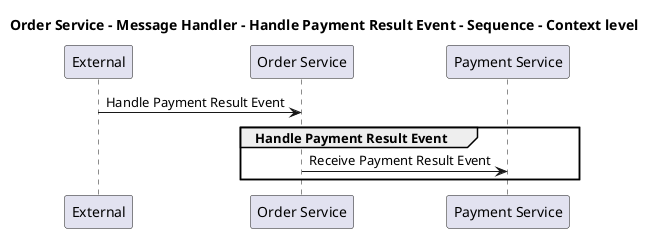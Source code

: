 @startuml

title Order Service - Message Handler - Handle Payment Result Event - Sequence - Context level

participant "External" as C4InterFlow.SoftwareSystems.ExternalSystem
participant "Order Service" as ECommercePlatform.SoftwareSystems.OrderService
participant "Payment Service" as ECommercePlatform.SoftwareSystems.PaymentService

C4InterFlow.SoftwareSystems.ExternalSystem -> ECommercePlatform.SoftwareSystems.OrderService : Handle Payment Result Event
group Handle Payment Result Event
ECommercePlatform.SoftwareSystems.OrderService -> ECommercePlatform.SoftwareSystems.PaymentService : Receive Payment Result Event
end


@enduml
